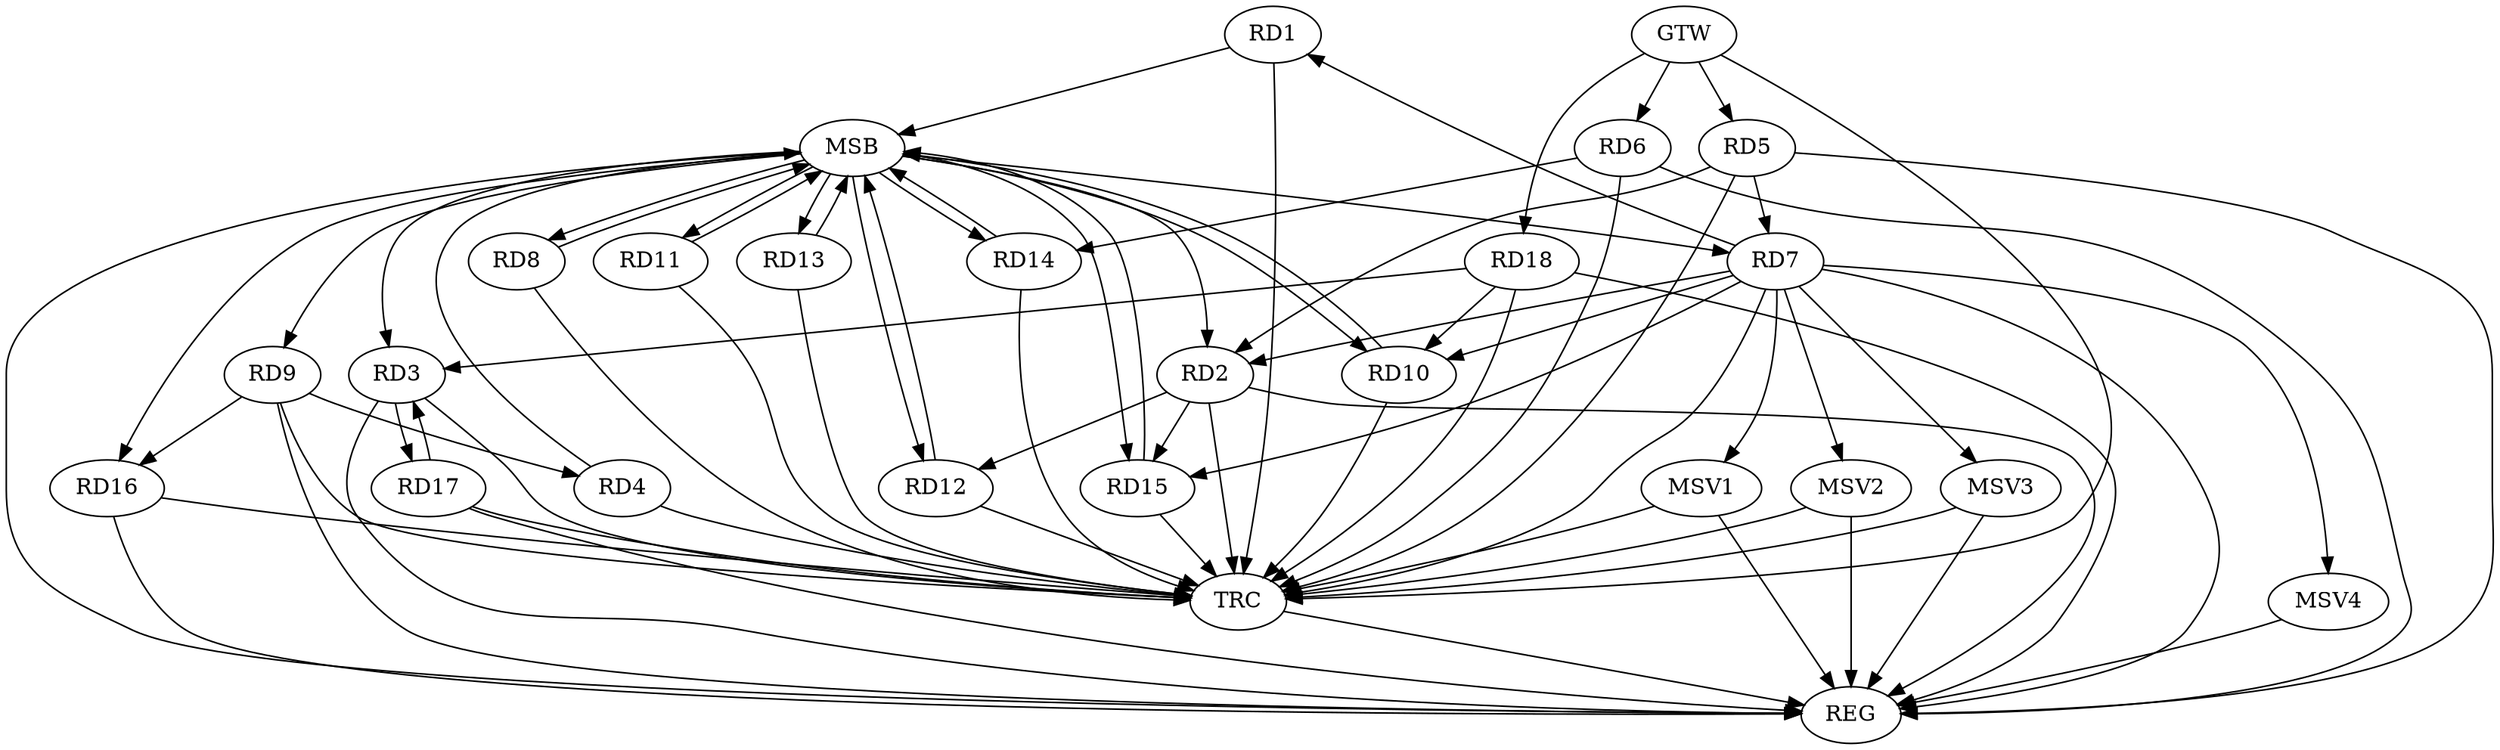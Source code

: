 strict digraph G {
  RD1 [ label="RD1" ];
  RD2 [ label="RD2" ];
  RD3 [ label="RD3" ];
  RD4 [ label="RD4" ];
  RD5 [ label="RD5" ];
  RD6 [ label="RD6" ];
  RD7 [ label="RD7" ];
  RD8 [ label="RD8" ];
  RD9 [ label="RD9" ];
  RD10 [ label="RD10" ];
  RD11 [ label="RD11" ];
  RD12 [ label="RD12" ];
  RD13 [ label="RD13" ];
  RD14 [ label="RD14" ];
  RD15 [ label="RD15" ];
  RD16 [ label="RD16" ];
  RD17 [ label="RD17" ];
  RD18 [ label="RD18" ];
  GTW [ label="GTW" ];
  REG [ label="REG" ];
  MSB [ label="MSB" ];
  TRC [ label="TRC" ];
  MSV1 [ label="MSV1" ];
  MSV2 [ label="MSV2" ];
  MSV3 [ label="MSV3" ];
  MSV4 [ label="MSV4" ];
  RD7 -> RD1;
  RD5 -> RD2;
  RD7 -> RD2;
  RD2 -> RD12;
  RD2 -> RD15;
  RD3 -> RD17;
  RD17 -> RD3;
  RD18 -> RD3;
  RD9 -> RD4;
  RD5 -> RD7;
  RD6 -> RD14;
  RD7 -> RD10;
  RD7 -> RD15;
  RD9 -> RD16;
  RD18 -> RD10;
  GTW -> RD5;
  GTW -> RD6;
  GTW -> RD18;
  RD2 -> REG;
  RD3 -> REG;
  RD5 -> REG;
  RD6 -> REG;
  RD7 -> REG;
  RD9 -> REG;
  RD16 -> REG;
  RD17 -> REG;
  RD18 -> REG;
  RD1 -> MSB;
  MSB -> RD10;
  MSB -> REG;
  RD4 -> MSB;
  MSB -> RD3;
  MSB -> RD7;
  MSB -> RD14;
  MSB -> RD15;
  RD8 -> MSB;
  MSB -> RD16;
  RD10 -> MSB;
  RD11 -> MSB;
  MSB -> RD2;
  MSB -> RD9;
  RD12 -> MSB;
  MSB -> RD8;
  RD13 -> MSB;
  MSB -> RD11;
  MSB -> RD12;
  RD14 -> MSB;
  RD15 -> MSB;
  MSB -> RD13;
  RD1 -> TRC;
  RD2 -> TRC;
  RD3 -> TRC;
  RD4 -> TRC;
  RD5 -> TRC;
  RD6 -> TRC;
  RD7 -> TRC;
  RD8 -> TRC;
  RD9 -> TRC;
  RD10 -> TRC;
  RD11 -> TRC;
  RD12 -> TRC;
  RD13 -> TRC;
  RD14 -> TRC;
  RD15 -> TRC;
  RD16 -> TRC;
  RD17 -> TRC;
  RD18 -> TRC;
  GTW -> TRC;
  TRC -> REG;
  RD7 -> MSV1;
  MSV1 -> REG;
  MSV1 -> TRC;
  RD7 -> MSV2;
  MSV2 -> REG;
  MSV2 -> TRC;
  RD7 -> MSV3;
  RD7 -> MSV4;
  MSV3 -> REG;
  MSV3 -> TRC;
  MSV4 -> REG;
}
